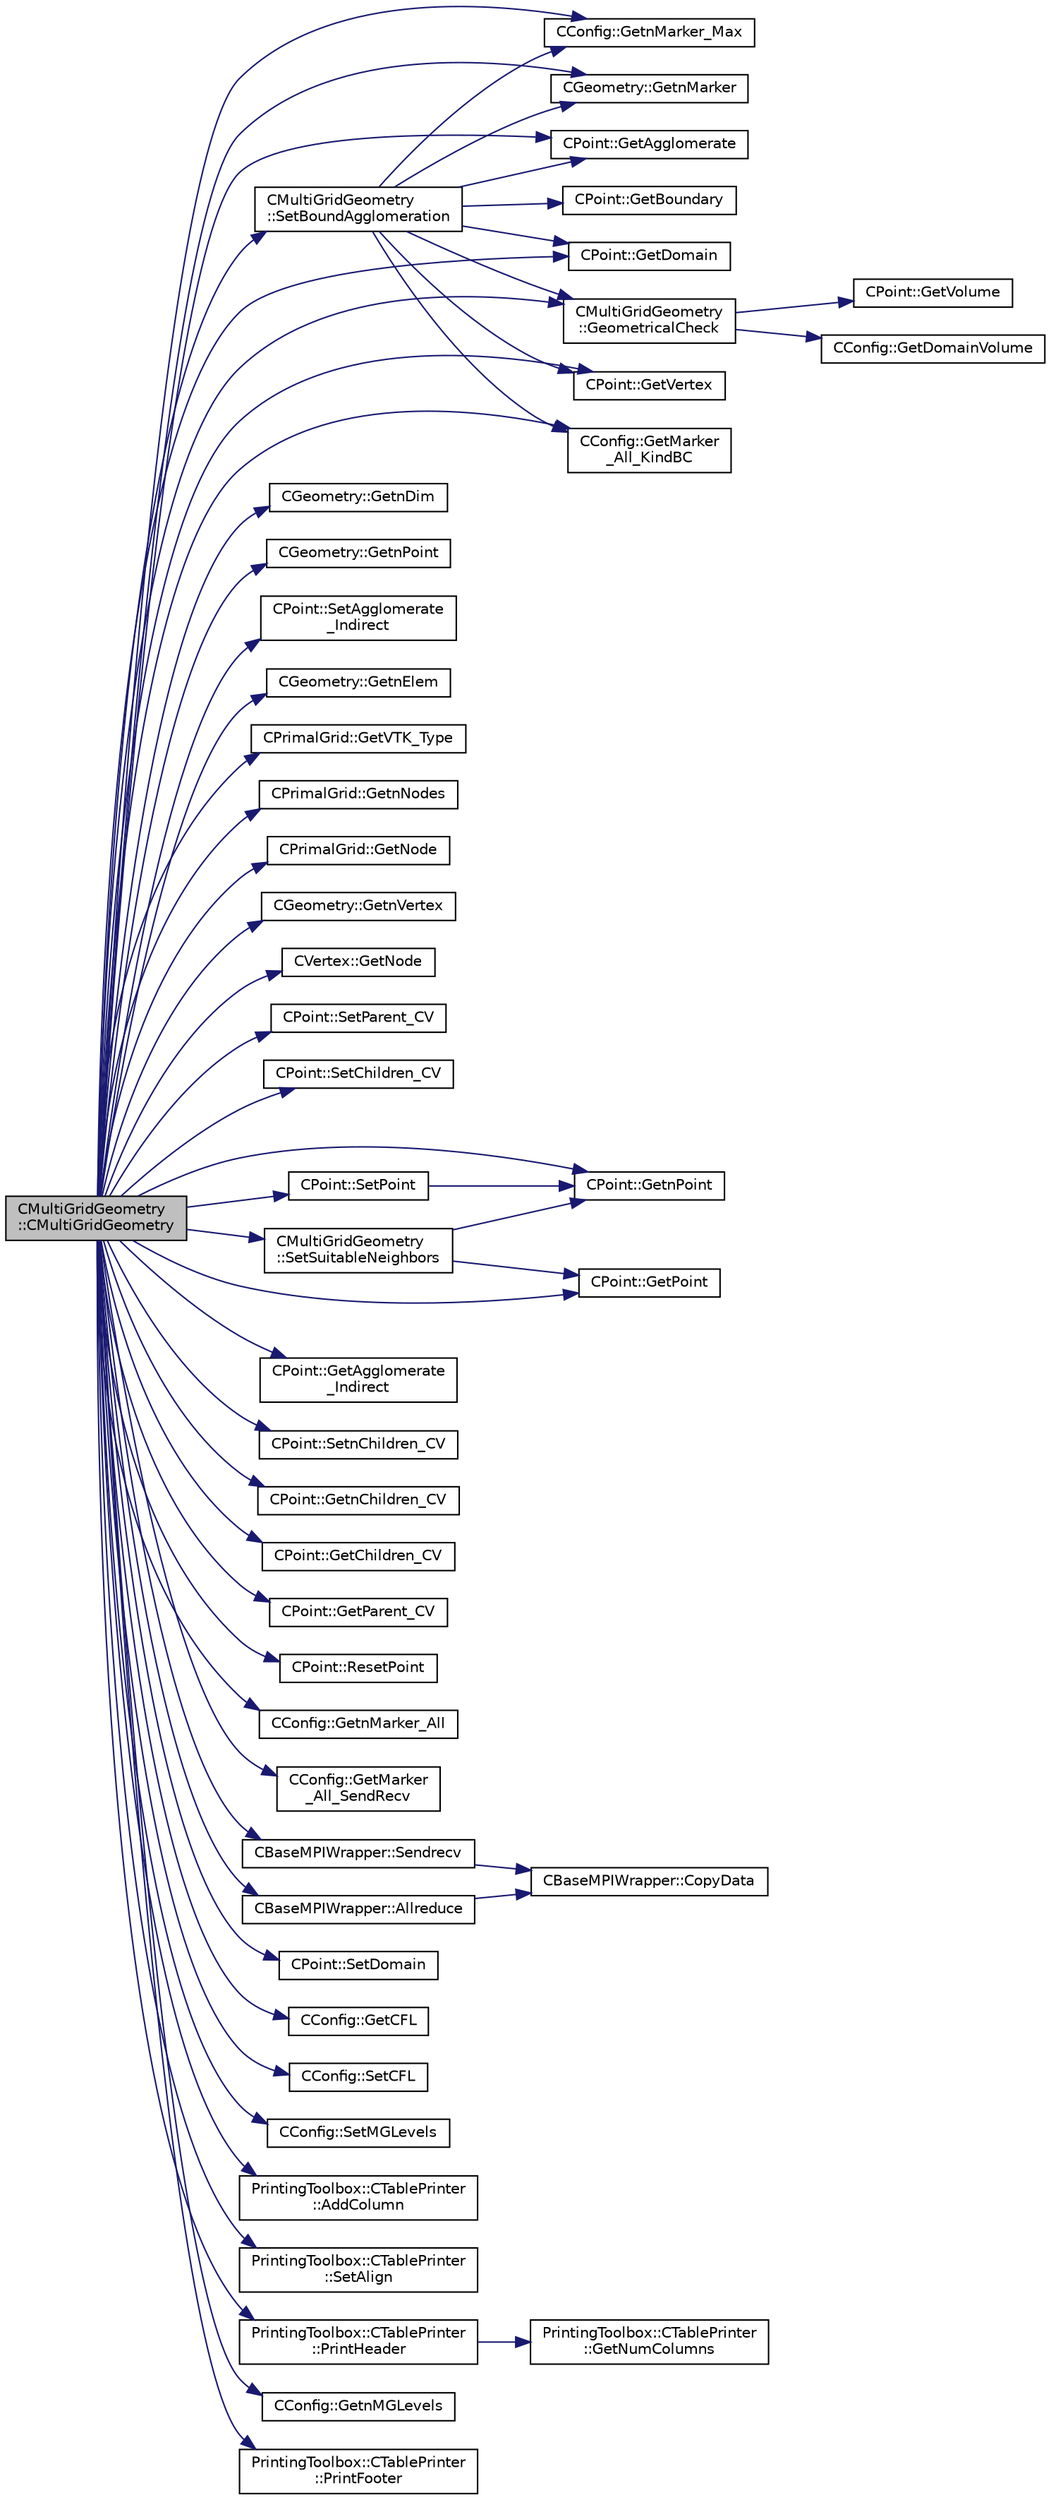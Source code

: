 digraph "CMultiGridGeometry::CMultiGridGeometry"
{
  edge [fontname="Helvetica",fontsize="10",labelfontname="Helvetica",labelfontsize="10"];
  node [fontname="Helvetica",fontsize="10",shape=record];
  rankdir="LR";
  Node0 [label="CMultiGridGeometry\l::CMultiGridGeometry",height=0.2,width=0.4,color="black", fillcolor="grey75", style="filled", fontcolor="black"];
  Node0 -> Node1 [color="midnightblue",fontsize="10",style="solid",fontname="Helvetica"];
  Node1 [label="CConfig::GetnMarker_Max",height=0.2,width=0.4,color="black", fillcolor="white", style="filled",URL="$class_c_config.html#aec6c93336a29b85c8e0ce66352852f58",tooltip="Get the total number of boundary markers. "];
  Node0 -> Node2 [color="midnightblue",fontsize="10",style="solid",fontname="Helvetica"];
  Node2 [label="CGeometry::GetnDim",height=0.2,width=0.4,color="black", fillcolor="white", style="filled",URL="$class_c_geometry.html#a2af01006c0c4f74ba089582f1a3587fe",tooltip="Get number of coordinates. "];
  Node0 -> Node3 [color="midnightblue",fontsize="10",style="solid",fontname="Helvetica"];
  Node3 [label="CGeometry::GetnPoint",height=0.2,width=0.4,color="black", fillcolor="white", style="filled",URL="$class_c_geometry.html#aa68b666b38f4d2c7021736ae86940f44",tooltip="Get number of points. "];
  Node0 -> Node4 [color="midnightblue",fontsize="10",style="solid",fontname="Helvetica"];
  Node4 [label="CPoint::SetAgglomerate\l_Indirect",height=0.2,width=0.4,color="black", fillcolor="white", style="filled",URL="$class_c_point.html#a0a029c19a0613a15d28ed4ea20986f26",tooltip="Set information about if the indirect neighbors can be agglomerated. "];
  Node0 -> Node5 [color="midnightblue",fontsize="10",style="solid",fontname="Helvetica"];
  Node5 [label="CGeometry::GetnElem",height=0.2,width=0.4,color="black", fillcolor="white", style="filled",URL="$class_c_geometry.html#a4ae48ec038df1f5ee7c1daadabea5e99",tooltip="Get number of elements. "];
  Node0 -> Node6 [color="midnightblue",fontsize="10",style="solid",fontname="Helvetica"];
  Node6 [label="CPrimalGrid::GetVTK_Type",height=0.2,width=0.4,color="black", fillcolor="white", style="filled",URL="$class_c_primal_grid.html#adb676897e7cf4a83ceb83065e7c6a04f",tooltip="A pure virtual member. "];
  Node0 -> Node7 [color="midnightblue",fontsize="10",style="solid",fontname="Helvetica"];
  Node7 [label="CPrimalGrid::GetnNodes",height=0.2,width=0.4,color="black", fillcolor="white", style="filled",URL="$class_c_primal_grid.html#a0efbf2f8391d5177d92bd850016a3783",tooltip="A pure virtual member. "];
  Node0 -> Node8 [color="midnightblue",fontsize="10",style="solid",fontname="Helvetica"];
  Node8 [label="CPrimalGrid::GetNode",height=0.2,width=0.4,color="black", fillcolor="white", style="filled",URL="$class_c_primal_grid.html#a4fc7b6b6ac5025325c7e68fb56fbeef8",tooltip="A pure virtual member. "];
  Node0 -> Node9 [color="midnightblue",fontsize="10",style="solid",fontname="Helvetica"];
  Node9 [label="CGeometry::GetnMarker",height=0.2,width=0.4,color="black", fillcolor="white", style="filled",URL="$class_c_geometry.html#a3c899d1370312702c189a8ee95a63ef7",tooltip="Get number of markers. "];
  Node0 -> Node10 [color="midnightblue",fontsize="10",style="solid",fontname="Helvetica"];
  Node10 [label="CGeometry::GetnVertex",height=0.2,width=0.4,color="black", fillcolor="white", style="filled",URL="$class_c_geometry.html#a55427e474834af1941e13750b17975be",tooltip="Get number of vertices. "];
  Node0 -> Node11 [color="midnightblue",fontsize="10",style="solid",fontname="Helvetica"];
  Node11 [label="CVertex::GetNode",height=0.2,width=0.4,color="black", fillcolor="white", style="filled",URL="$class_c_vertex.html#a95c513bf927464157ed96b6c79779a1f",tooltip="Get the node of the vertex. "];
  Node0 -> Node12 [color="midnightblue",fontsize="10",style="solid",fontname="Helvetica"];
  Node12 [label="CPoint::GetAgglomerate",height=0.2,width=0.4,color="black", fillcolor="white", style="filled",URL="$class_c_point.html#a7fe7c80521aa21997e44214db8758db3",tooltip="Get information about if a control volume has been agglomerated. "];
  Node0 -> Node13 [color="midnightblue",fontsize="10",style="solid",fontname="Helvetica"];
  Node13 [label="CPoint::GetDomain",height=0.2,width=0.4,color="black", fillcolor="white", style="filled",URL="$class_c_point.html#a1d7e22a60d4cfef356af1cba2bab3e55",tooltip="For parallel computation, its indicates if a point must be computed or not. "];
  Node0 -> Node14 [color="midnightblue",fontsize="10",style="solid",fontname="Helvetica"];
  Node14 [label="CMultiGridGeometry\l::GeometricalCheck",height=0.2,width=0.4,color="black", fillcolor="white", style="filled",URL="$class_c_multi_grid_geometry.html#a4fd17cfda3823880c2215f30da37e458",tooltip="Determine if a can be agglomerated using geometrical criteria. "];
  Node14 -> Node15 [color="midnightblue",fontsize="10",style="solid",fontname="Helvetica"];
  Node15 [label="CPoint::GetVolume",height=0.2,width=0.4,color="black", fillcolor="white", style="filled",URL="$class_c_point.html#a3c526a15e767c7de9cf163800aa581e5",tooltip="Get area or volume of the control volume. "];
  Node14 -> Node16 [color="midnightblue",fontsize="10",style="solid",fontname="Helvetica"];
  Node16 [label="CConfig::GetDomainVolume",height=0.2,width=0.4,color="black", fillcolor="white", style="filled",URL="$class_c_config.html#ab6a2664db3de43ee2a19a6991501099b",tooltip="Get the volume of the whole domain using the fine grid, this value is common for all the grids in the..."];
  Node0 -> Node17 [color="midnightblue",fontsize="10",style="solid",fontname="Helvetica"];
  Node17 [label="CPoint::SetParent_CV",height=0.2,width=0.4,color="black", fillcolor="white", style="filled",URL="$class_c_point.html#a293ed180849a6c6f3bbee6ba46dc9c18",tooltip="Set the parent control volume of an agglomerated control volume. "];
  Node0 -> Node18 [color="midnightblue",fontsize="10",style="solid",fontname="Helvetica"];
  Node18 [label="CPoint::SetChildren_CV",height=0.2,width=0.4,color="black", fillcolor="white", style="filled",URL="$class_c_point.html#ab27bae7728e9cb5233758126dcad3a6b",tooltip="Set the children control volumes of an agglomerated control volume. "];
  Node0 -> Node19 [color="midnightblue",fontsize="10",style="solid",fontname="Helvetica"];
  Node19 [label="CPoint::GetVertex",height=0.2,width=0.4,color="black", fillcolor="white", style="filled",URL="$class_c_point.html#aceac27af50af6500a034b86b329532a0",tooltip="Get the vertex that compose the control volume for a marker. "];
  Node0 -> Node20 [color="midnightblue",fontsize="10",style="solid",fontname="Helvetica"];
  Node20 [label="CConfig::GetMarker\l_All_KindBC",height=0.2,width=0.4,color="black", fillcolor="white", style="filled",URL="$class_c_config.html#a57d43acc1457d2d27095ce006218862e",tooltip="Get the kind of boundary for each marker. "];
  Node0 -> Node21 [color="midnightblue",fontsize="10",style="solid",fontname="Helvetica"];
  Node21 [label="CPoint::GetnPoint",height=0.2,width=0.4,color="black", fillcolor="white", style="filled",URL="$class_c_point.html#adbb78f3c01711ed0349897f845e3f2d8",tooltip="Get the number of points that compose the control volume. "];
  Node0 -> Node22 [color="midnightblue",fontsize="10",style="solid",fontname="Helvetica"];
  Node22 [label="CPoint::GetPoint",height=0.2,width=0.4,color="black", fillcolor="white", style="filled",URL="$class_c_point.html#aab08fdab4e59c01d822afca5335a86af",tooltip="Get all the points that compose the control volume. "];
  Node0 -> Node23 [color="midnightblue",fontsize="10",style="solid",fontname="Helvetica"];
  Node23 [label="CMultiGridGeometry\l::SetBoundAgglomeration",height=0.2,width=0.4,color="black", fillcolor="white", style="filled",URL="$class_c_multi_grid_geometry.html#a7f01a0e615971be927da2ccad9cb9e10",tooltip="Determine if a CVPoint van be agglomerated, if it have the same marker point as the seed..."];
  Node23 -> Node1 [color="midnightblue",fontsize="10",style="solid",fontname="Helvetica"];
  Node23 -> Node12 [color="midnightblue",fontsize="10",style="solid",fontname="Helvetica"];
  Node23 -> Node13 [color="midnightblue",fontsize="10",style="solid",fontname="Helvetica"];
  Node23 -> Node14 [color="midnightblue",fontsize="10",style="solid",fontname="Helvetica"];
  Node23 -> Node24 [color="midnightblue",fontsize="10",style="solid",fontname="Helvetica"];
  Node24 [label="CPoint::GetBoundary",height=0.2,width=0.4,color="black", fillcolor="white", style="filled",URL="$class_c_point.html#a910175d25dd3b6244a35221cc73eebf0",tooltip="Provides information about if a point belong to the boundaries. "];
  Node23 -> Node9 [color="midnightblue",fontsize="10",style="solid",fontname="Helvetica"];
  Node23 -> Node19 [color="midnightblue",fontsize="10",style="solid",fontname="Helvetica"];
  Node23 -> Node20 [color="midnightblue",fontsize="10",style="solid",fontname="Helvetica"];
  Node0 -> Node25 [color="midnightblue",fontsize="10",style="solid",fontname="Helvetica"];
  Node25 [label="CPoint::GetAgglomerate\l_Indirect",height=0.2,width=0.4,color="black", fillcolor="white", style="filled",URL="$class_c_point.html#afdbcbafa6571d659870060080c9f067a",tooltip="Get information about if the indirect neighbors can be agglomerated. "];
  Node0 -> Node26 [color="midnightblue",fontsize="10",style="solid",fontname="Helvetica"];
  Node26 [label="CMultiGridGeometry\l::SetSuitableNeighbors",height=0.2,width=0.4,color="black", fillcolor="white", style="filled",URL="$class_c_multi_grid_geometry.html#ab0590bbd6a98c12b1f839b3bfe6693ac",tooltip="Determine if a CVPoint van be agglomerated, if it have the same marker point as the seed..."];
  Node26 -> Node21 [color="midnightblue",fontsize="10",style="solid",fontname="Helvetica"];
  Node26 -> Node22 [color="midnightblue",fontsize="10",style="solid",fontname="Helvetica"];
  Node0 -> Node27 [color="midnightblue",fontsize="10",style="solid",fontname="Helvetica"];
  Node27 [label="CPoint::SetnChildren_CV",height=0.2,width=0.4,color="black", fillcolor="white", style="filled",URL="$class_c_point.html#a356d324c7fc1b8718ba2103929fbca4e",tooltip="Set the number of children of an agglomerated control volume. "];
  Node0 -> Node28 [color="midnightblue",fontsize="10",style="solid",fontname="Helvetica"];
  Node28 [label="CPoint::GetnChildren_CV",height=0.2,width=0.4,color="black", fillcolor="white", style="filled",URL="$class_c_point.html#aa32b71744384b293260648bff1de9a5c",tooltip="Get the number of children of an agglomerated control volume. "];
  Node0 -> Node29 [color="midnightblue",fontsize="10",style="solid",fontname="Helvetica"];
  Node29 [label="CPoint::GetChildren_CV",height=0.2,width=0.4,color="black", fillcolor="white", style="filled",URL="$class_c_point.html#a821d9feaa7488e42dfca27a349776f0a",tooltip="Get the children control volume of an agglomerated control volume. "];
  Node0 -> Node30 [color="midnightblue",fontsize="10",style="solid",fontname="Helvetica"];
  Node30 [label="CPoint::GetParent_CV",height=0.2,width=0.4,color="black", fillcolor="white", style="filled",URL="$class_c_point.html#a23da1b53dc7fd1a4f265dad5b18d0bce",tooltip="Get the parent control volume of an agglomerated control volume. "];
  Node0 -> Node31 [color="midnightblue",fontsize="10",style="solid",fontname="Helvetica"];
  Node31 [label="CPoint::SetPoint",height=0.2,width=0.4,color="black", fillcolor="white", style="filled",URL="$class_c_point.html#a8eae69ee0c702887221bb7adcd19b93d",tooltip="Set the points that compose the control volume. "];
  Node31 -> Node21 [color="midnightblue",fontsize="10",style="solid",fontname="Helvetica"];
  Node0 -> Node32 [color="midnightblue",fontsize="10",style="solid",fontname="Helvetica"];
  Node32 [label="CPoint::ResetPoint",height=0.2,width=0.4,color="black", fillcolor="white", style="filled",URL="$class_c_point.html#adcabc35ff102c2040d7e852f525562c3",tooltip="Reset the points that compose the control volume. "];
  Node0 -> Node33 [color="midnightblue",fontsize="10",style="solid",fontname="Helvetica"];
  Node33 [label="CConfig::GetnMarker_All",height=0.2,width=0.4,color="black", fillcolor="white", style="filled",URL="$class_c_config.html#a300c4884edfc0c2acf395036439004f4",tooltip="Get the total number of boundary markers including send/receive domains. "];
  Node0 -> Node34 [color="midnightblue",fontsize="10",style="solid",fontname="Helvetica"];
  Node34 [label="CConfig::GetMarker\l_All_SendRecv",height=0.2,width=0.4,color="black", fillcolor="white", style="filled",URL="$class_c_config.html#a778a77ff2b9e1d359eab9b2d2106fa81",tooltip="Get the send-receive information for a marker val_marker. "];
  Node0 -> Node35 [color="midnightblue",fontsize="10",style="solid",fontname="Helvetica"];
  Node35 [label="CBaseMPIWrapper::Sendrecv",height=0.2,width=0.4,color="black", fillcolor="white", style="filled",URL="$class_c_base_m_p_i_wrapper.html#af195343eb82f29c4b3a190c928251765"];
  Node35 -> Node36 [color="midnightblue",fontsize="10",style="solid",fontname="Helvetica"];
  Node36 [label="CBaseMPIWrapper::CopyData",height=0.2,width=0.4,color="black", fillcolor="white", style="filled",URL="$class_c_base_m_p_i_wrapper.html#a4725cc1dd65b161b483e812a538a5e36"];
  Node0 -> Node37 [color="midnightblue",fontsize="10",style="solid",fontname="Helvetica"];
  Node37 [label="CPoint::SetDomain",height=0.2,width=0.4,color="black", fillcolor="white", style="filled",URL="$class_c_point.html#afe4aa8a8bad191bf61719cbc7f2263ab",tooltip="For parallel computation, its indicates if a point must be computed or not. "];
  Node0 -> Node38 [color="midnightblue",fontsize="10",style="solid",fontname="Helvetica"];
  Node38 [label="CBaseMPIWrapper::Allreduce",height=0.2,width=0.4,color="black", fillcolor="white", style="filled",URL="$class_c_base_m_p_i_wrapper.html#a637b6fd917a8ca91ce748ba88e0d66b6"];
  Node38 -> Node36 [color="midnightblue",fontsize="10",style="solid",fontname="Helvetica"];
  Node0 -> Node39 [color="midnightblue",fontsize="10",style="solid",fontname="Helvetica"];
  Node39 [label="CConfig::GetCFL",height=0.2,width=0.4,color="black", fillcolor="white", style="filled",URL="$class_c_config.html#a5a509e57de00494a1cb92e011c1c0dbc",tooltip="Get the Courant Friedrich Levi number for each grid. "];
  Node0 -> Node40 [color="midnightblue",fontsize="10",style="solid",fontname="Helvetica"];
  Node40 [label="CConfig::SetCFL",height=0.2,width=0.4,color="black", fillcolor="white", style="filled",URL="$class_c_config.html#a0eff056be0a977b3402c6e15d6bf7f89",tooltip="Get the Courant Friedrich Levi number for each grid. "];
  Node0 -> Node41 [color="midnightblue",fontsize="10",style="solid",fontname="Helvetica"];
  Node41 [label="CConfig::SetMGLevels",height=0.2,width=0.4,color="black", fillcolor="white", style="filled",URL="$class_c_config.html#aa4df56597133c806ce1d2d943496dd25",tooltip="Set the number of multigrid levels. "];
  Node0 -> Node42 [color="midnightblue",fontsize="10",style="solid",fontname="Helvetica"];
  Node42 [label="PrintingToolbox::CTablePrinter\l::AddColumn",height=0.2,width=0.4,color="black", fillcolor="white", style="filled",URL="$class_printing_toolbox_1_1_c_table_printer.html#af3ddbf0da1a37cc37be7caac031dd4c4",tooltip="Add a column to the table by specifiying the header name and the width. "];
  Node0 -> Node43 [color="midnightblue",fontsize="10",style="solid",fontname="Helvetica"];
  Node43 [label="PrintingToolbox::CTablePrinter\l::SetAlign",height=0.2,width=0.4,color="black", fillcolor="white", style="filled",URL="$class_printing_toolbox_1_1_c_table_printer.html#ad3691499a7bfa024bf97a7fc00ef33c7",tooltip="Set the alignment of the table entries (CENTER only works for the header at the moment). "];
  Node0 -> Node44 [color="midnightblue",fontsize="10",style="solid",fontname="Helvetica"];
  Node44 [label="PrintingToolbox::CTablePrinter\l::PrintHeader",height=0.2,width=0.4,color="black", fillcolor="white", style="filled",URL="$class_printing_toolbox_1_1_c_table_printer.html#a475fafce69bdc78e973a2546e6e6be76",tooltip="Print the header. "];
  Node44 -> Node45 [color="midnightblue",fontsize="10",style="solid",fontname="Helvetica"];
  Node45 [label="PrintingToolbox::CTablePrinter\l::GetNumColumns",height=0.2,width=0.4,color="black", fillcolor="white", style="filled",URL="$class_printing_toolbox_1_1_c_table_printer.html#ace0a256a0479f734c338ae3648f28ed3",tooltip="Get number of columns of the table. "];
  Node0 -> Node46 [color="midnightblue",fontsize="10",style="solid",fontname="Helvetica"];
  Node46 [label="CConfig::GetnMGLevels",height=0.2,width=0.4,color="black", fillcolor="white", style="filled",URL="$class_c_config.html#aea7f78497a5cd863bd065391232329fd",tooltip="Get the number of multigrid levels. "];
  Node0 -> Node47 [color="midnightblue",fontsize="10",style="solid",fontname="Helvetica"];
  Node47 [label="PrintingToolbox::CTablePrinter\l::PrintFooter",height=0.2,width=0.4,color="black", fillcolor="white", style="filled",URL="$class_printing_toolbox_1_1_c_table_printer.html#ac1bc6229daf9b3181de565905281ee2a",tooltip="Print the footer. "];
}
